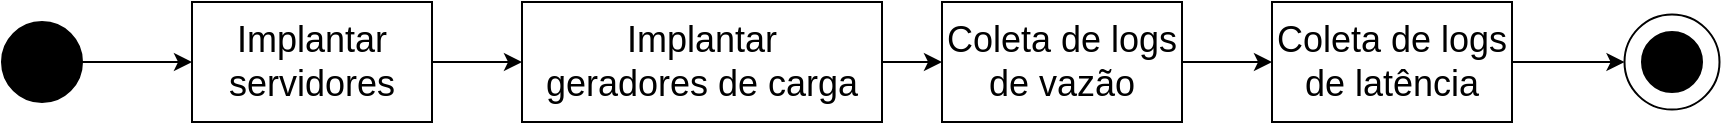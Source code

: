 <mxfile version="14.5.1" type="device"><diagram id="w-_znWhMuPQtgI2rvBHF" name="Page-1"><mxGraphModel dx="1422" dy="780" grid="1" gridSize="10" guides="1" tooltips="1" connect="1" arrows="1" fold="1" page="1" pageScale="1" pageWidth="850" pageHeight="1100" math="0" shadow="0"><root><mxCell id="0"/><mxCell id="1" parent="0"/><mxCell id="Int5Qt2M1eceMuGHmKjV-5" style="edgeStyle=orthogonalEdgeStyle;rounded=0;orthogonalLoop=1;jettySize=auto;html=1;" edge="1" parent="1" source="Int5Qt2M1eceMuGHmKjV-1" target="Int5Qt2M1eceMuGHmKjV-2"><mxGeometry relative="1" as="geometry"/></mxCell><mxCell id="Int5Qt2M1eceMuGHmKjV-1" value="Implantar&lt;br style=&quot;font-size: 18px;&quot;&gt;servidores" style="rounded=0;whiteSpace=wrap;html=1;fontSize=18;flipH=1;" vertex="1" parent="1"><mxGeometry x="175" y="70" width="120" height="60" as="geometry"/></mxCell><mxCell id="Int5Qt2M1eceMuGHmKjV-6" style="edgeStyle=orthogonalEdgeStyle;rounded=0;orthogonalLoop=1;jettySize=auto;html=1;" edge="1" parent="1" source="Int5Qt2M1eceMuGHmKjV-2" target="Int5Qt2M1eceMuGHmKjV-3"><mxGeometry relative="1" as="geometry"/></mxCell><mxCell id="Int5Qt2M1eceMuGHmKjV-2" value="Implantar&lt;br style=&quot;font-size: 18px;&quot;&gt;geradores de carga" style="rounded=0;whiteSpace=wrap;html=1;fontSize=18;flipH=1;" vertex="1" parent="1"><mxGeometry x="340" y="70" width="180" height="60" as="geometry"/></mxCell><mxCell id="Int5Qt2M1eceMuGHmKjV-7" style="edgeStyle=orthogonalEdgeStyle;rounded=0;orthogonalLoop=1;jettySize=auto;html=1;" edge="1" parent="1" source="Int5Qt2M1eceMuGHmKjV-3" target="Int5Qt2M1eceMuGHmKjV-4"><mxGeometry relative="1" as="geometry"/></mxCell><mxCell id="Int5Qt2M1eceMuGHmKjV-3" value="Coleta de logs&lt;br style=&quot;font-size: 18px;&quot;&gt;de vazão" style="rounded=0;whiteSpace=wrap;html=1;fontSize=18;flipH=1;" vertex="1" parent="1"><mxGeometry x="550" y="70" width="120" height="60" as="geometry"/></mxCell><mxCell id="Int5Qt2M1eceMuGHmKjV-13" style="edgeStyle=orthogonalEdgeStyle;rounded=0;orthogonalLoop=1;jettySize=auto;html=1;" edge="1" parent="1" source="Int5Qt2M1eceMuGHmKjV-4" target="Int5Qt2M1eceMuGHmKjV-12"><mxGeometry relative="1" as="geometry"/></mxCell><mxCell id="Int5Qt2M1eceMuGHmKjV-4" value="Coleta de logs&lt;br style=&quot;font-size: 18px;&quot;&gt;de latência" style="rounded=0;whiteSpace=wrap;html=1;fontSize=18;flipH=1;" vertex="1" parent="1"><mxGeometry x="715" y="70" width="120" height="60" as="geometry"/></mxCell><mxCell id="Int5Qt2M1eceMuGHmKjV-10" style="edgeStyle=orthogonalEdgeStyle;rounded=0;orthogonalLoop=1;jettySize=auto;html=1;" edge="1" parent="1" source="Int5Qt2M1eceMuGHmKjV-8" target="Int5Qt2M1eceMuGHmKjV-1"><mxGeometry relative="1" as="geometry"/></mxCell><mxCell id="Int5Qt2M1eceMuGHmKjV-8" value="" style="ellipse;whiteSpace=wrap;html=1;aspect=fixed;fillColor=#000000;flipH=1;" vertex="1" parent="1"><mxGeometry x="80" y="80" width="40" height="40" as="geometry"/></mxCell><mxCell id="Int5Qt2M1eceMuGHmKjV-14" value="" style="group;flipH=1;" vertex="1" connectable="0" parent="1"><mxGeometry x="891.25" y="76.25" width="47.5" height="47.5" as="geometry"/></mxCell><mxCell id="Int5Qt2M1eceMuGHmKjV-9" value="" style="ellipse;whiteSpace=wrap;html=1;aspect=fixed;fillColor=#000000;" vertex="1" parent="Int5Qt2M1eceMuGHmKjV-14"><mxGeometry x="8.75" y="8.75" width="30" height="30" as="geometry"/></mxCell><mxCell id="Int5Qt2M1eceMuGHmKjV-12" value="" style="ellipse;whiteSpace=wrap;html=1;aspect=fixed;fillColor=none;" vertex="1" parent="Int5Qt2M1eceMuGHmKjV-14"><mxGeometry width="47.5" height="47.5" as="geometry"/></mxCell></root></mxGraphModel></diagram></mxfile>